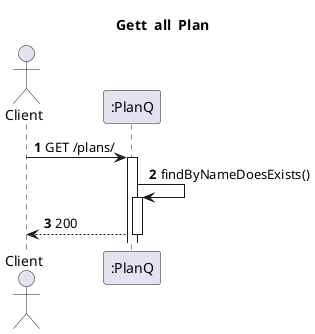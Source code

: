 @startuml
'https://plantuml.com/sequence-diagram
autoactivate on
autonumber
title  Gett  all  Plan

autonumber

actor "Client" as Ac
participant ":PlanQ" as Auth
Ac->Auth:GET /plans/
Auth->Auth:findByNameDoesExists()
Auth-->Ac:200
@enduml
